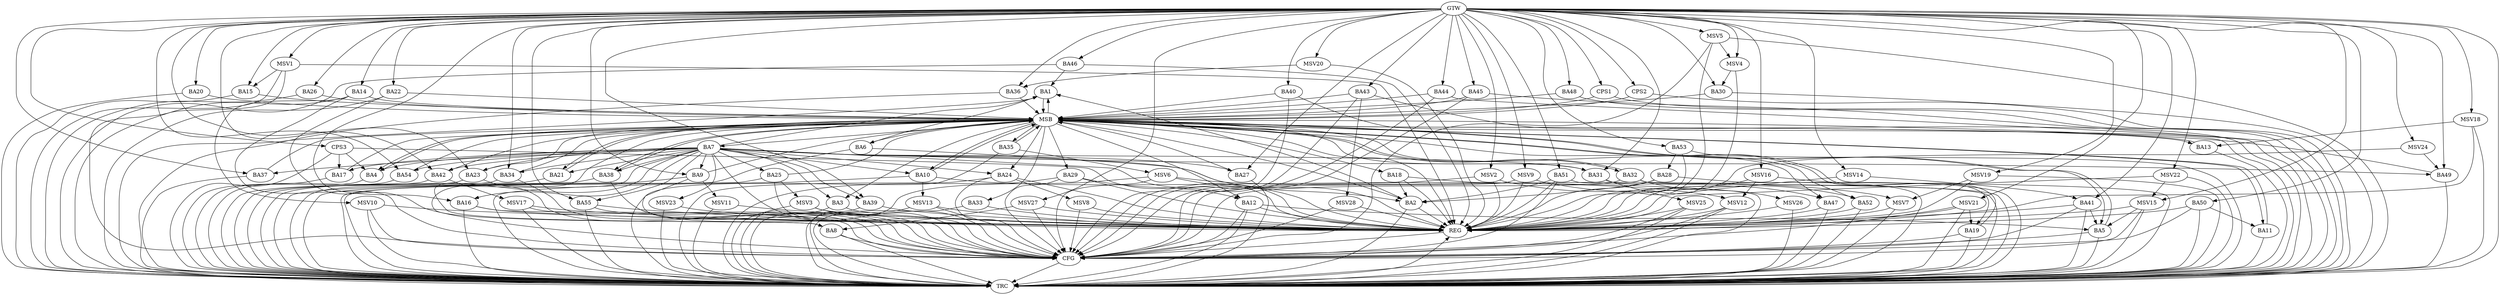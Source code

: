 strict digraph G {
  BA1 [ label="BA1" ];
  BA2 [ label="BA2" ];
  BA3 [ label="BA3" ];
  BA4 [ label="BA4" ];
  BA5 [ label="BA5" ];
  BA6 [ label="BA6" ];
  BA7 [ label="BA7" ];
  BA8 [ label="BA8" ];
  BA9 [ label="BA9" ];
  BA10 [ label="BA10" ];
  BA11 [ label="BA11" ];
  BA12 [ label="BA12" ];
  BA13 [ label="BA13" ];
  BA14 [ label="BA14" ];
  BA15 [ label="BA15" ];
  BA16 [ label="BA16" ];
  BA17 [ label="BA17" ];
  BA18 [ label="BA18" ];
  BA19 [ label="BA19" ];
  BA20 [ label="BA20" ];
  BA21 [ label="BA21" ];
  BA22 [ label="BA22" ];
  BA23 [ label="BA23" ];
  BA24 [ label="BA24" ];
  BA25 [ label="BA25" ];
  BA26 [ label="BA26" ];
  BA27 [ label="BA27" ];
  BA28 [ label="BA28" ];
  BA29 [ label="BA29" ];
  BA30 [ label="BA30" ];
  BA31 [ label="BA31" ];
  BA32 [ label="BA32" ];
  BA33 [ label="BA33" ];
  BA34 [ label="BA34" ];
  BA35 [ label="BA35" ];
  BA36 [ label="BA36" ];
  BA37 [ label="BA37" ];
  BA38 [ label="BA38" ];
  BA39 [ label="BA39" ];
  BA40 [ label="BA40" ];
  BA41 [ label="BA41" ];
  BA42 [ label="BA42" ];
  BA43 [ label="BA43" ];
  BA44 [ label="BA44" ];
  BA45 [ label="BA45" ];
  BA46 [ label="BA46" ];
  BA47 [ label="BA47" ];
  BA48 [ label="BA48" ];
  BA49 [ label="BA49" ];
  BA50 [ label="BA50" ];
  BA51 [ label="BA51" ];
  BA52 [ label="BA52" ];
  BA53 [ label="BA53" ];
  BA54 [ label="BA54" ];
  BA55 [ label="BA55" ];
  CPS1 [ label="CPS1" ];
  CPS2 [ label="CPS2" ];
  CPS3 [ label="CPS3" ];
  GTW [ label="GTW" ];
  REG [ label="REG" ];
  MSB [ label="MSB" ];
  CFG [ label="CFG" ];
  TRC [ label="TRC" ];
  MSV1 [ label="MSV1" ];
  MSV2 [ label="MSV2" ];
  MSV3 [ label="MSV3" ];
  MSV4 [ label="MSV4" ];
  MSV5 [ label="MSV5" ];
  MSV6 [ label="MSV6" ];
  MSV7 [ label="MSV7" ];
  MSV8 [ label="MSV8" ];
  MSV9 [ label="MSV9" ];
  MSV10 [ label="MSV10" ];
  MSV11 [ label="MSV11" ];
  MSV12 [ label="MSV12" ];
  MSV13 [ label="MSV13" ];
  MSV14 [ label="MSV14" ];
  MSV15 [ label="MSV15" ];
  MSV16 [ label="MSV16" ];
  MSV17 [ label="MSV17" ];
  MSV18 [ label="MSV18" ];
  MSV19 [ label="MSV19" ];
  MSV20 [ label="MSV20" ];
  MSV21 [ label="MSV21" ];
  MSV22 [ label="MSV22" ];
  MSV23 [ label="MSV23" ];
  MSV24 [ label="MSV24" ];
  MSV25 [ label="MSV25" ];
  MSV26 [ label="MSV26" ];
  MSV27 [ label="MSV27" ];
  MSV28 [ label="MSV28" ];
  BA2 -> BA1;
  BA6 -> BA1;
  BA7 -> BA2;
  BA12 -> BA5;
  BA18 -> BA2;
  BA28 -> BA2;
  BA29 -> BA12;
  BA41 -> BA5;
  BA46 -> BA1;
  BA50 -> BA11;
  BA51 -> BA2;
  BA53 -> BA28;
  CPS3 -> BA4;
  CPS3 -> BA17;
  GTW -> BA9;
  GTW -> BA14;
  GTW -> BA15;
  GTW -> BA16;
  GTW -> BA20;
  GTW -> BA22;
  GTW -> BA23;
  GTW -> BA26;
  GTW -> BA27;
  GTW -> BA30;
  GTW -> BA31;
  GTW -> BA34;
  GTW -> BA36;
  GTW -> BA37;
  GTW -> BA39;
  GTW -> BA40;
  GTW -> BA41;
  GTW -> BA42;
  GTW -> BA43;
  GTW -> BA44;
  GTW -> BA45;
  GTW -> BA46;
  GTW -> BA48;
  GTW -> BA49;
  GTW -> BA50;
  GTW -> BA51;
  GTW -> BA53;
  GTW -> BA54;
  GTW -> BA55;
  GTW -> CPS1;
  GTW -> CPS2;
  GTW -> CPS3;
  BA2 -> REG;
  BA3 -> REG;
  BA6 -> REG;
  BA7 -> REG;
  BA12 -> REG;
  BA16 -> REG;
  BA18 -> REG;
  BA24 -> REG;
  BA28 -> REG;
  BA29 -> REG;
  BA33 -> REG;
  BA39 -> REG;
  BA41 -> REG;
  BA46 -> REG;
  BA47 -> REG;
  BA50 -> REG;
  BA51 -> REG;
  BA52 -> REG;
  BA53 -> REG;
  BA55 -> REG;
  CPS3 -> REG;
  BA1 -> MSB;
  MSB -> BA2;
  MSB -> REG;
  BA4 -> MSB;
  MSB -> BA1;
  BA5 -> MSB;
  MSB -> BA3;
  BA8 -> MSB;
  BA9 -> MSB;
  BA10 -> MSB;
  MSB -> BA6;
  BA11 -> MSB;
  MSB -> BA7;
  BA13 -> MSB;
  BA14 -> MSB;
  BA15 -> MSB;
  MSB -> BA13;
  BA17 -> MSB;
  BA19 -> MSB;
  MSB -> BA12;
  BA20 -> MSB;
  BA21 -> MSB;
  BA22 -> MSB;
  MSB -> BA18;
  BA23 -> MSB;
  MSB -> BA5;
  BA25 -> MSB;
  BA26 -> MSB;
  BA27 -> MSB;
  BA30 -> MSB;
  BA31 -> MSB;
  BA32 -> MSB;
  BA34 -> MSB;
  MSB -> BA10;
  BA35 -> MSB;
  BA36 -> MSB;
  MSB -> BA4;
  BA37 -> MSB;
  MSB -> BA21;
  BA38 -> MSB;
  BA40 -> MSB;
  BA42 -> MSB;
  BA43 -> MSB;
  MSB -> BA11;
  BA44 -> MSB;
  BA45 -> MSB;
  BA48 -> MSB;
  BA49 -> MSB;
  BA54 -> MSB;
  MSB -> BA32;
  CPS1 -> MSB;
  MSB -> BA33;
  MSB -> BA24;
  MSB -> BA38;
  MSB -> BA47;
  CPS2 -> MSB;
  MSB -> BA19;
  MSB -> BA52;
  MSB -> BA35;
  MSB -> BA29;
  BA5 -> CFG;
  BA9 -> CFG;
  BA24 -> CFG;
  BA29 -> CFG;
  BA23 -> CFG;
  BA14 -> CFG;
  BA22 -> CFG;
  BA43 -> CFG;
  BA16 -> CFG;
  BA45 -> CFG;
  BA34 -> CFG;
  BA40 -> CFG;
  BA38 -> CFG;
  BA32 -> CFG;
  BA12 -> CFG;
  BA41 -> CFG;
  BA8 -> CFG;
  BA50 -> CFG;
  BA44 -> CFG;
  BA51 -> CFG;
  BA25 -> CFG;
  BA19 -> CFG;
  BA7 -> CFG;
  BA55 -> CFG;
  REG -> CFG;
  BA1 -> TRC;
  BA2 -> TRC;
  BA3 -> TRC;
  BA4 -> TRC;
  BA5 -> TRC;
  BA6 -> TRC;
  BA7 -> TRC;
  BA8 -> TRC;
  BA9 -> TRC;
  BA10 -> TRC;
  BA11 -> TRC;
  BA12 -> TRC;
  BA13 -> TRC;
  BA14 -> TRC;
  BA15 -> TRC;
  BA16 -> TRC;
  BA17 -> TRC;
  BA18 -> TRC;
  BA19 -> TRC;
  BA20 -> TRC;
  BA21 -> TRC;
  BA22 -> TRC;
  BA23 -> TRC;
  BA24 -> TRC;
  BA25 -> TRC;
  BA26 -> TRC;
  BA27 -> TRC;
  BA28 -> TRC;
  BA29 -> TRC;
  BA30 -> TRC;
  BA31 -> TRC;
  BA32 -> TRC;
  BA33 -> TRC;
  BA34 -> TRC;
  BA35 -> TRC;
  BA36 -> TRC;
  BA37 -> TRC;
  BA38 -> TRC;
  BA39 -> TRC;
  BA40 -> TRC;
  BA41 -> TRC;
  BA42 -> TRC;
  BA43 -> TRC;
  BA44 -> TRC;
  BA45 -> TRC;
  BA46 -> TRC;
  BA47 -> TRC;
  BA48 -> TRC;
  BA49 -> TRC;
  BA50 -> TRC;
  BA51 -> TRC;
  BA52 -> TRC;
  BA53 -> TRC;
  BA54 -> TRC;
  BA55 -> TRC;
  CPS1 -> TRC;
  CPS2 -> TRC;
  CPS3 -> TRC;
  GTW -> TRC;
  CFG -> TRC;
  TRC -> REG;
  BA7 -> BA17;
  BA7 -> BA4;
  BA7 -> BA9;
  BA7 -> BA42;
  BA7 -> BA31;
  BA7 -> BA39;
  BA7 -> BA1;
  BA7 -> BA27;
  BA7 -> BA55;
  BA7 -> BA49;
  BA7 -> BA8;
  BA7 -> BA25;
  BA7 -> BA54;
  BA7 -> BA21;
  BA7 -> BA34;
  BA7 -> BA37;
  BA7 -> BA3;
  BA7 -> BA38;
  BA7 -> BA23;
  BA7 -> BA10;
  BA7 -> BA24;
  BA7 -> BA16;
  MSV1 -> BA15;
  GTW -> MSV1;
  MSV1 -> REG;
  MSV1 -> TRC;
  MSV1 -> CFG;
  MSV2 -> BA47;
  GTW -> MSV2;
  MSV2 -> REG;
  MSV2 -> CFG;
  BA25 -> MSV3;
  MSV3 -> REG;
  MSV3 -> TRC;
  MSV3 -> CFG;
  MSV4 -> BA30;
  GTW -> MSV4;
  MSV4 -> REG;
  MSV5 -> MSV4;
  GTW -> MSV5;
  MSV5 -> REG;
  MSV5 -> TRC;
  MSV5 -> CFG;
  BA35 -> MSV6;
  MSV6 -> REG;
  MSV6 -> TRC;
  MSV6 -> CFG;
  MSV6 -> MSV7;
  MSV7 -> REG;
  MSV7 -> TRC;
  BA24 -> MSV8;
  MSV8 -> REG;
  MSV8 -> CFG;
  MSV9 -> BA52;
  GTW -> MSV9;
  MSV9 -> REG;
  MSV9 -> CFG;
  BA14 -> MSV10;
  MSV10 -> REG;
  MSV10 -> TRC;
  MSV10 -> CFG;
  BA9 -> MSV11;
  MSV11 -> REG;
  MSV11 -> TRC;
  BA10 -> MSV12;
  MSV12 -> REG;
  MSV12 -> TRC;
  MSV12 -> CFG;
  BA10 -> MSV13;
  MSV13 -> REG;
  MSV13 -> TRC;
  MSV13 -> CFG;
  MSV14 -> BA41;
  GTW -> MSV14;
  MSV14 -> REG;
  MSV15 -> BA5;
  GTW -> MSV15;
  MSV15 -> REG;
  MSV15 -> TRC;
  MSV15 -> CFG;
  MSV16 -> MSV12;
  GTW -> MSV16;
  MSV16 -> REG;
  MSV16 -> TRC;
  BA42 -> MSV17;
  MSV17 -> REG;
  MSV17 -> TRC;
  MSV17 -> CFG;
  MSV18 -> BA13;
  GTW -> MSV18;
  MSV18 -> REG;
  MSV18 -> TRC;
  MSV19 -> MSV7;
  GTW -> MSV19;
  MSV19 -> REG;
  MSV19 -> TRC;
  MSV20 -> BA36;
  GTW -> MSV20;
  MSV20 -> REG;
  MSV21 -> BA19;
  GTW -> MSV21;
  MSV21 -> REG;
  MSV21 -> TRC;
  MSV21 -> CFG;
  MSV22 -> MSV15;
  GTW -> MSV22;
  MSV22 -> REG;
  MSV22 -> TRC;
  BA7 -> MSV23;
  MSV23 -> REG;
  MSV23 -> TRC;
  MSV24 -> BA49;
  GTW -> MSV24;
  MSV24 -> REG;
  BA31 -> MSV25;
  MSV25 -> REG;
  MSV25 -> TRC;
  MSV25 -> CFG;
  BA32 -> MSV26;
  MSV26 -> REG;
  MSV26 -> TRC;
  MSV27 -> BA8;
  GTW -> MSV27;
  MSV27 -> REG;
  MSV27 -> CFG;
  BA43 -> MSV28;
  MSV28 -> REG;
  MSV28 -> CFG;
}
